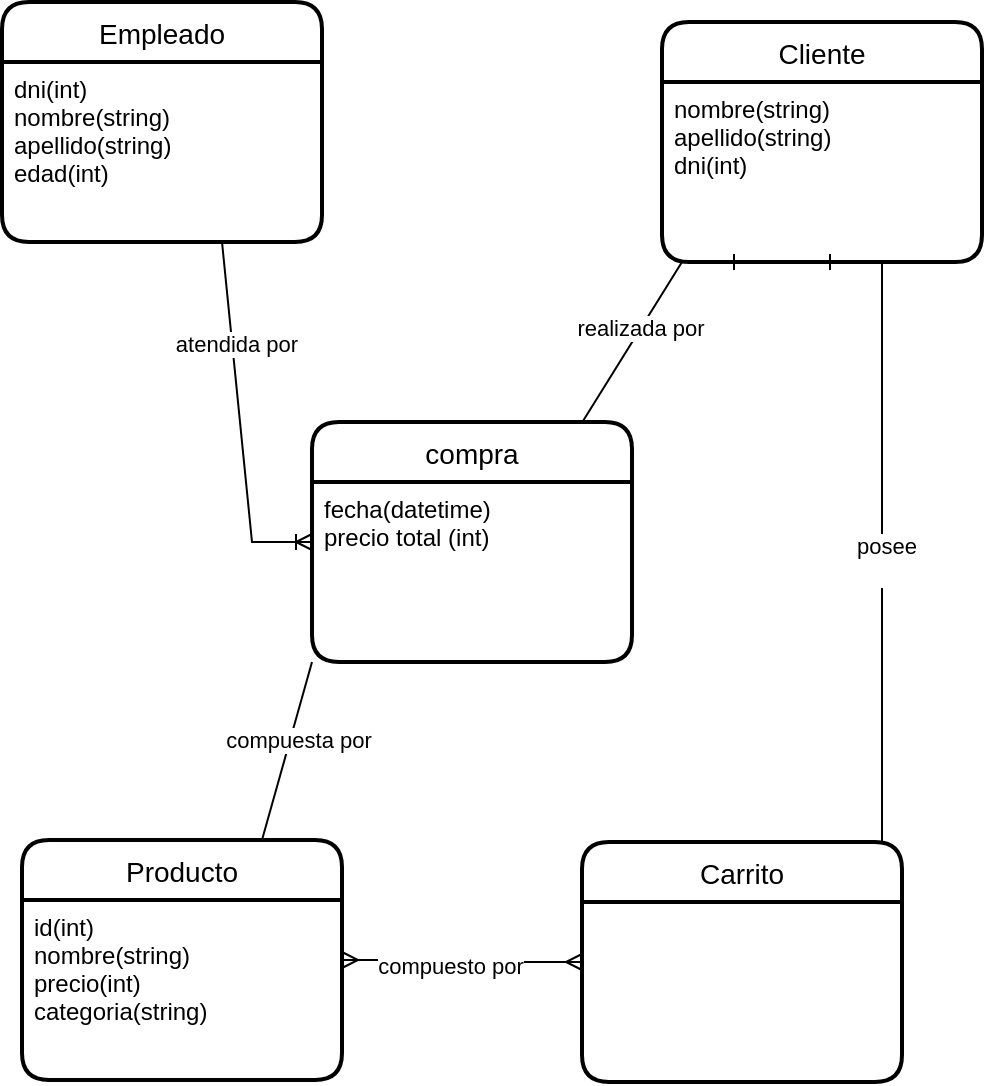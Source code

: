 <mxfile version="20.7.4" type="device"><diagram id="WbEL13TveHC_24hbu8X-" name="Page-1"><mxGraphModel dx="509" dy="658" grid="1" gridSize="10" guides="1" tooltips="1" connect="1" arrows="1" fold="1" page="1" pageScale="1" pageWidth="850" pageHeight="1100" math="0" shadow="0"><root><mxCell id="0"/><mxCell id="1" parent="0"/><mxCell id="rce8wpr4IDBZHo86VD9r-1" value="Empleado" style="swimlane;childLayout=stackLayout;horizontal=1;startSize=30;horizontalStack=0;rounded=1;fontSize=14;fontStyle=0;strokeWidth=2;resizeParent=0;resizeLast=1;shadow=0;dashed=0;align=center;" parent="1" vertex="1"><mxGeometry x="190" y="100" width="160" height="120" as="geometry"/></mxCell><mxCell id="rce8wpr4IDBZHo86VD9r-2" value="dni(int)&#xA;nombre(string)&#xA;apellido(string)&#xA;edad(int)&#xA;" style="align=left;strokeColor=none;fillColor=none;spacingLeft=4;fontSize=12;verticalAlign=top;resizable=0;rotatable=0;part=1;" parent="rce8wpr4IDBZHo86VD9r-1" vertex="1"><mxGeometry y="30" width="160" height="90" as="geometry"/></mxCell><mxCell id="rce8wpr4IDBZHo86VD9r-3" value="Producto" style="swimlane;childLayout=stackLayout;horizontal=1;startSize=30;horizontalStack=0;rounded=1;fontSize=14;fontStyle=0;strokeWidth=2;resizeParent=0;resizeLast=1;shadow=0;dashed=0;align=center;" parent="1" vertex="1"><mxGeometry x="200" y="519" width="160" height="120" as="geometry"/></mxCell><mxCell id="rce8wpr4IDBZHo86VD9r-4" value="id(int)&#xA;nombre(string)&#xA;precio(int)&#xA;categoria(string)&#xA;" style="align=left;strokeColor=none;fillColor=none;spacingLeft=4;fontSize=12;verticalAlign=top;resizable=0;rotatable=0;part=1;" parent="rce8wpr4IDBZHo86VD9r-3" vertex="1"><mxGeometry y="30" width="160" height="90" as="geometry"/></mxCell><mxCell id="rce8wpr4IDBZHo86VD9r-5" value="Cliente" style="swimlane;childLayout=stackLayout;horizontal=1;startSize=30;horizontalStack=0;rounded=1;fontSize=14;fontStyle=0;strokeWidth=2;resizeParent=0;resizeLast=1;shadow=0;dashed=0;align=center;" parent="1" vertex="1"><mxGeometry x="520" y="110" width="160" height="120" as="geometry"/></mxCell><mxCell id="rce8wpr4IDBZHo86VD9r-6" value="nombre(string)&#xA;apellido(string)&#xA;dni(int)&#xA;" style="align=left;strokeColor=none;fillColor=none;spacingLeft=4;fontSize=12;verticalAlign=top;resizable=0;rotatable=0;part=1;" parent="rce8wpr4IDBZHo86VD9r-5" vertex="1"><mxGeometry y="30" width="160" height="90" as="geometry"/></mxCell><mxCell id="rce8wpr4IDBZHo86VD9r-7" value="Carrito" style="swimlane;childLayout=stackLayout;horizontal=1;startSize=30;horizontalStack=0;rounded=1;fontSize=14;fontStyle=0;strokeWidth=2;resizeParent=0;resizeLast=1;shadow=0;dashed=0;align=center;" parent="1" vertex="1"><mxGeometry x="480" y="520" width="160" height="120" as="geometry"/></mxCell><mxCell id="rce8wpr4IDBZHo86VD9r-9" value="compra" style="swimlane;childLayout=stackLayout;horizontal=1;startSize=30;horizontalStack=0;rounded=1;fontSize=14;fontStyle=0;strokeWidth=2;resizeParent=0;resizeLast=1;shadow=0;dashed=0;align=center;" parent="1" vertex="1"><mxGeometry x="345" y="310" width="160" height="120" as="geometry"/></mxCell><mxCell id="rce8wpr4IDBZHo86VD9r-10" value="fecha(datetime)&#xA;precio total (int)&#xA;" style="align=left;strokeColor=none;fillColor=none;spacingLeft=4;fontSize=12;verticalAlign=top;resizable=0;rotatable=0;part=1;" parent="rce8wpr4IDBZHo86VD9r-9" vertex="1"><mxGeometry y="30" width="160" height="90" as="geometry"/></mxCell><mxCell id="rce8wpr4IDBZHo86VD9r-11" value="" style="edgeStyle=entityRelationEdgeStyle;fontSize=12;html=1;endArrow=ERoneToMany;rounded=0;entryX=0;entryY=0.5;entryDx=0;entryDy=0;" parent="1" target="rce8wpr4IDBZHo86VD9r-9" edge="1"><mxGeometry width="100" height="100" relative="1" as="geometry"><mxPoint x="270" y="220" as="sourcePoint"/><mxPoint x="260" y="260" as="targetPoint"/></mxGeometry></mxCell><mxCell id="rce8wpr4IDBZHo86VD9r-24" value="atendida por" style="edgeLabel;html=1;align=center;verticalAlign=middle;resizable=0;points=[];" parent="rce8wpr4IDBZHo86VD9r-11" vertex="1" connectable="0"><mxGeometry x="-0.233" y="2" relative="1" as="geometry"><mxPoint as="offset"/></mxGeometry></mxCell><mxCell id="rce8wpr4IDBZHo86VD9r-13" value="" style="edgeStyle=entityRelationEdgeStyle;fontSize=12;html=1;endArrow=ERone;endFill=1;rounded=0;entryX=0.5;entryY=1;entryDx=0;entryDy=0;exitX=0.75;exitY=0;exitDx=0;exitDy=0;" parent="1" source="rce8wpr4IDBZHo86VD9r-7" target="rce8wpr4IDBZHo86VD9r-6" edge="1"><mxGeometry width="100" height="100" relative="1" as="geometry"><mxPoint x="400" y="400" as="sourcePoint"/><mxPoint x="500" y="300" as="targetPoint"/></mxGeometry></mxCell><mxCell id="rce8wpr4IDBZHo86VD9r-18" value="&lt;div&gt;posee&lt;/div&gt;&lt;div&gt;&lt;br&gt;&lt;/div&gt;" style="edgeLabel;html=1;align=center;verticalAlign=middle;resizable=0;points=[];" parent="rce8wpr4IDBZHo86VD9r-13" vertex="1" connectable="0"><mxGeometry x="-0.021" y="-2" relative="1" as="geometry"><mxPoint as="offset"/></mxGeometry></mxCell><mxCell id="rce8wpr4IDBZHo86VD9r-14" value="" style="edgeStyle=entityRelationEdgeStyle;fontSize=12;html=1;endArrow=ERmany;startArrow=ERmany;rounded=0;entryX=0;entryY=0.5;entryDx=0;entryDy=0;exitX=1;exitY=0.5;exitDx=0;exitDy=0;" parent="1" source="rce8wpr4IDBZHo86VD9r-3" target="rce8wpr4IDBZHo86VD9r-7" edge="1"><mxGeometry width="100" height="100" relative="1" as="geometry"><mxPoint x="370" y="600" as="sourcePoint"/><mxPoint x="470" y="500" as="targetPoint"/></mxGeometry></mxCell><mxCell id="rce8wpr4IDBZHo86VD9r-19" value="&lt;div&gt;compuesto por&lt;/div&gt;" style="edgeLabel;html=1;align=center;verticalAlign=middle;resizable=0;points=[];" parent="rce8wpr4IDBZHo86VD9r-14" vertex="1" connectable="0"><mxGeometry x="-0.097" y="-2" relative="1" as="geometry"><mxPoint as="offset"/></mxGeometry></mxCell><mxCell id="rce8wpr4IDBZHo86VD9r-17" value="" style="edgeStyle=entityRelationEdgeStyle;fontSize=12;html=1;endArrow=ERone;endFill=1;rounded=0;entryX=0.25;entryY=1;entryDx=0;entryDy=0;exitX=0.656;exitY=0.003;exitDx=0;exitDy=0;exitPerimeter=0;" parent="1" source="rce8wpr4IDBZHo86VD9r-9" target="rce8wpr4IDBZHo86VD9r-6" edge="1"><mxGeometry width="100" height="100" relative="1" as="geometry"><mxPoint x="390" y="400" as="sourcePoint"/><mxPoint x="490" y="300" as="targetPoint"/></mxGeometry></mxCell><mxCell id="rce8wpr4IDBZHo86VD9r-21" value="realizada por" style="edgeLabel;html=1;align=center;verticalAlign=middle;resizable=0;points=[];" parent="rce8wpr4IDBZHo86VD9r-17" vertex="1" connectable="0"><mxGeometry x="0.104" y="1" relative="1" as="geometry"><mxPoint as="offset"/></mxGeometry></mxCell><mxCell id="GbyPQhkjLAOp6_qtonkJ-1" value="" style="endArrow=none;html=1;rounded=0;exitX=0.75;exitY=0;exitDx=0;exitDy=0;entryX=0;entryY=1;entryDx=0;entryDy=0;" edge="1" parent="1" source="rce8wpr4IDBZHo86VD9r-3" target="rce8wpr4IDBZHo86VD9r-10"><mxGeometry width="50" height="50" relative="1" as="geometry"><mxPoint x="320" y="510" as="sourcePoint"/><mxPoint x="340" y="420" as="targetPoint"/><Array as="points"/></mxGeometry></mxCell><mxCell id="GbyPQhkjLAOp6_qtonkJ-2" value="compuesta por" style="edgeLabel;html=1;align=center;verticalAlign=middle;resizable=0;points=[];" vertex="1" connectable="0" parent="GbyPQhkjLAOp6_qtonkJ-1"><mxGeometry x="0.162" y="-3" relative="1" as="geometry"><mxPoint as="offset"/></mxGeometry></mxCell></root></mxGraphModel></diagram></mxfile>